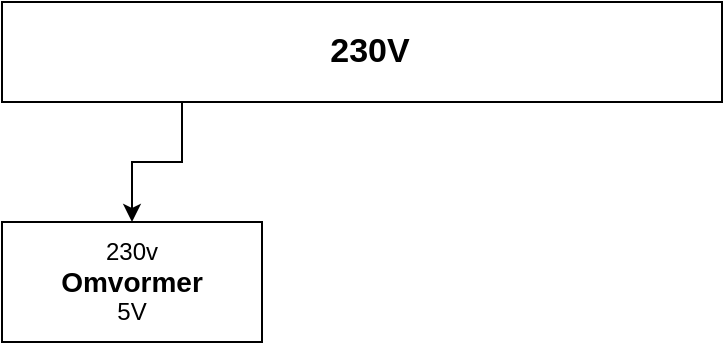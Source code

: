 <mxfile version="23.1.1" type="device">
  <diagram name="Pagina-1" id="qT1MYwDv3pa1xlJBst-X">
    <mxGraphModel dx="910" dy="459" grid="1" gridSize="10" guides="1" tooltips="1" connect="1" arrows="1" fold="1" page="1" pageScale="1" pageWidth="827" pageHeight="1169" math="0" shadow="0">
      <root>
        <mxCell id="0" />
        <mxCell id="1" parent="0" />
        <mxCell id="MVcf2f_Zh85scmCdT4AD-3" style="edgeStyle=orthogonalEdgeStyle;rounded=0;orthogonalLoop=1;jettySize=auto;html=1;exitX=0.25;exitY=1;exitDx=0;exitDy=0;entryX=0.5;entryY=0;entryDx=0;entryDy=0;" edge="1" parent="1" source="OEf9AySK6vbMT06wlrKR-3" target="MVcf2f_Zh85scmCdT4AD-2">
          <mxGeometry relative="1" as="geometry" />
        </mxCell>
        <mxCell id="OEf9AySK6vbMT06wlrKR-3" value="" style="rounded=0;whiteSpace=wrap;html=1;" parent="1" vertex="1">
          <mxGeometry x="200" y="310" width="360" height="50" as="geometry" />
        </mxCell>
        <mxCell id="OEf9AySK6vbMT06wlrKR-4" value="&lt;b&gt;&lt;font style=&quot;font-size: 17px;&quot;&gt;230V&lt;/font&gt;&lt;/b&gt;" style="text;html=1;strokeColor=none;fillColor=none;align=center;verticalAlign=middle;whiteSpace=wrap;rounded=0;" parent="1" vertex="1">
          <mxGeometry x="354" y="320" width="60" height="30" as="geometry" />
        </mxCell>
        <mxCell id="MVcf2f_Zh85scmCdT4AD-2" value="" style="rounded=0;whiteSpace=wrap;html=1;" vertex="1" parent="1">
          <mxGeometry x="200" y="420" width="130" height="60" as="geometry" />
        </mxCell>
        <mxCell id="MVcf2f_Zh85scmCdT4AD-4" value="&lt;b&gt;&lt;font style=&quot;font-size: 14px;&quot;&gt;Omvormer&lt;/font&gt;&lt;/b&gt;" style="text;html=1;strokeColor=none;fillColor=none;align=center;verticalAlign=middle;whiteSpace=wrap;rounded=0;" vertex="1" parent="1">
          <mxGeometry x="235" y="435" width="60" height="30" as="geometry" />
        </mxCell>
        <mxCell id="MVcf2f_Zh85scmCdT4AD-5" value="5V" style="text;html=1;strokeColor=none;fillColor=none;align=center;verticalAlign=middle;whiteSpace=wrap;rounded=0;" vertex="1" parent="1">
          <mxGeometry x="235" y="450" width="60" height="30" as="geometry" />
        </mxCell>
        <mxCell id="MVcf2f_Zh85scmCdT4AD-6" value="230v" style="text;html=1;strokeColor=none;fillColor=none;align=center;verticalAlign=middle;whiteSpace=wrap;rounded=0;" vertex="1" parent="1">
          <mxGeometry x="235" y="420" width="60" height="30" as="geometry" />
        </mxCell>
      </root>
    </mxGraphModel>
  </diagram>
</mxfile>
